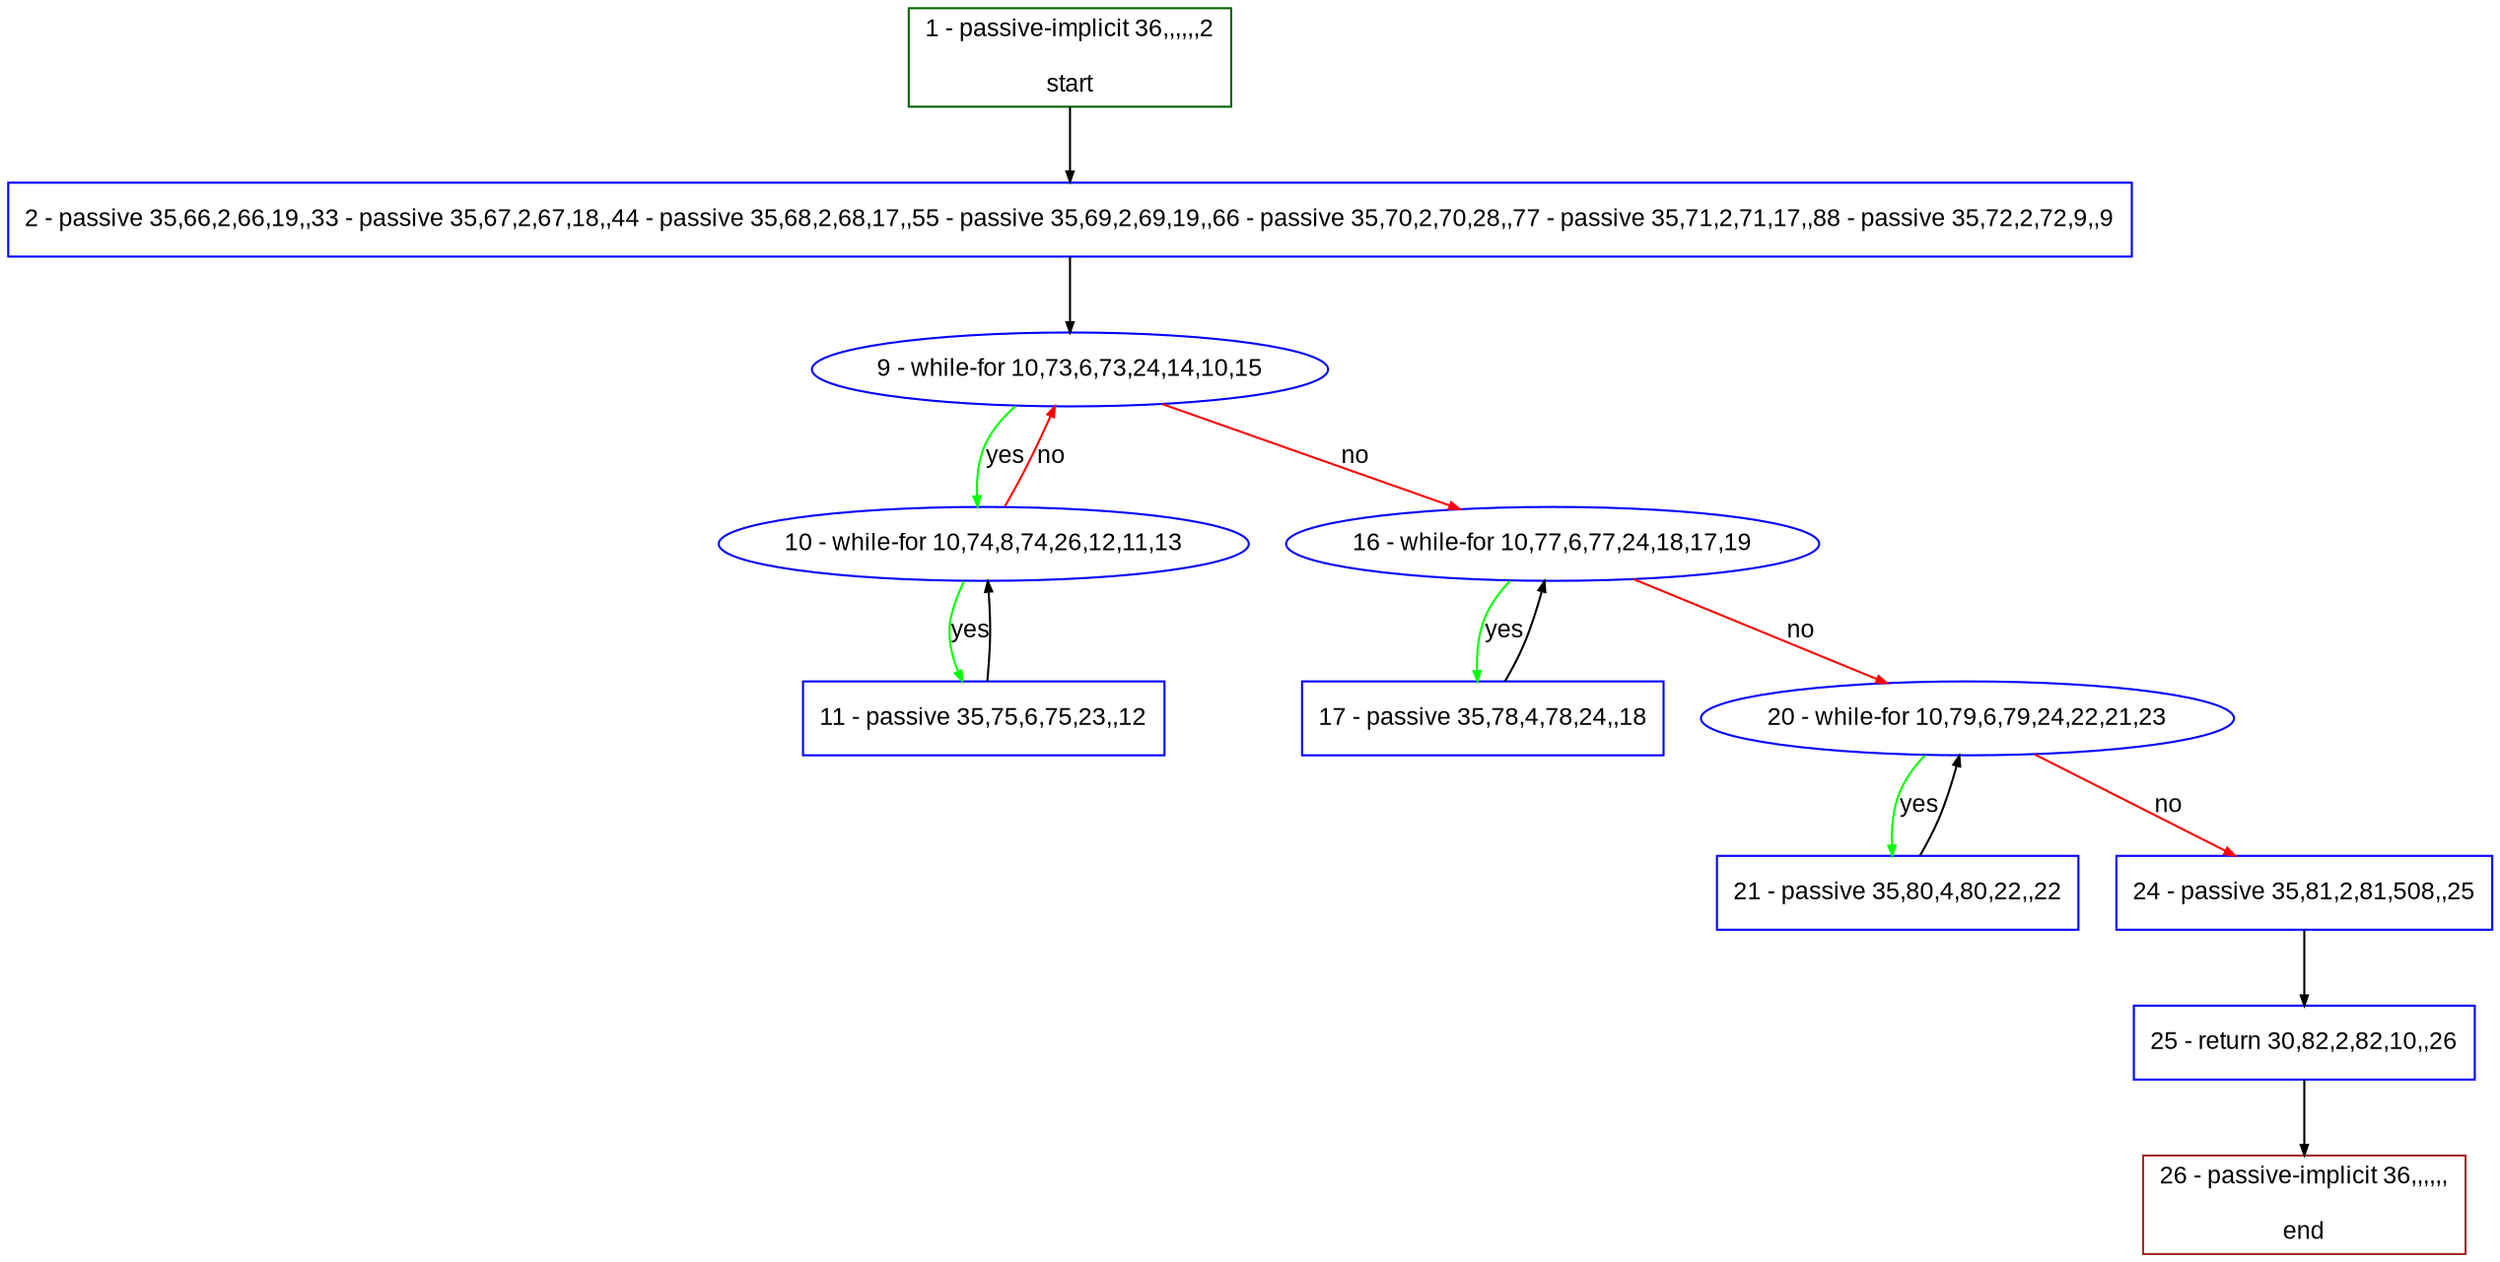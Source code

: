 digraph "" {
  graph [pack="true", label="", fontsize="12", packmode="clust", fontname="Arial", fillcolor="#FFFFCC", bgcolor="white", style="rounded,filled", compound="true"];
  node [node_initialized="no", label="", color="grey", fontsize="12", fillcolor="white", fontname="Arial", style="filled", shape="rectangle", compound="true", fixedsize="false"];
  edge [fontcolor="black", arrowhead="normal", arrowtail="none", arrowsize="0.5", ltail="", label="", color="black", fontsize="12", lhead="", fontname="Arial", dir="forward", compound="true"];
  __N1 [label="2 - passive 35,66,2,66,19,,33 - passive 35,67,2,67,18,,44 - passive 35,68,2,68,17,,55 - passive 35,69,2,69,19,,66 - passive 35,70,2,70,28,,77 - passive 35,71,2,71,17,,88 - passive 35,72,2,72,9,,9", color="#0000ff", fillcolor="#ffffff", style="filled", shape="box"];
  __N2 [label="1 - passive-implicit 36,,,,,,2\n\nstart", color="#006400", fillcolor="#ffffff", style="filled", shape="box"];
  __N3 [label="9 - while-for 10,73,6,73,24,14,10,15", color="#0000ff", fillcolor="#ffffff", style="filled", shape="oval"];
  __N4 [label="10 - while-for 10,74,8,74,26,12,11,13", color="#0000ff", fillcolor="#ffffff", style="filled", shape="oval"];
  __N5 [label="16 - while-for 10,77,6,77,24,18,17,19", color="#0000ff", fillcolor="#ffffff", style="filled", shape="oval"];
  __N6 [label="11 - passive 35,75,6,75,23,,12", color="#0000ff", fillcolor="#ffffff", style="filled", shape="box"];
  __N7 [label="17 - passive 35,78,4,78,24,,18", color="#0000ff", fillcolor="#ffffff", style="filled", shape="box"];
  __N8 [label="20 - while-for 10,79,6,79,24,22,21,23", color="#0000ff", fillcolor="#ffffff", style="filled", shape="oval"];
  __N9 [label="21 - passive 35,80,4,80,22,,22", color="#0000ff", fillcolor="#ffffff", style="filled", shape="box"];
  __N10 [label="24 - passive 35,81,2,81,508,,25", color="#0000ff", fillcolor="#ffffff", style="filled", shape="box"];
  __N11 [label="25 - return 30,82,2,82,10,,26", color="#0000ff", fillcolor="#ffffff", style="filled", shape="box"];
  __N12 [label="26 - passive-implicit 36,,,,,,\n\nend", color="#a52a2a", fillcolor="#ffffff", style="filled", shape="box"];
  __N2 -> __N1 [arrowhead="normal", arrowtail="none", color="#000000", label="", dir="forward"];
  __N1 -> __N3 [arrowhead="normal", arrowtail="none", color="#000000", label="", dir="forward"];
  __N3 -> __N4 [arrowhead="normal", arrowtail="none", color="#00ff00", label="yes", dir="forward"];
  __N4 -> __N3 [arrowhead="normal", arrowtail="none", color="#ff0000", label="no", dir="forward"];
  __N3 -> __N5 [arrowhead="normal", arrowtail="none", color="#ff0000", label="no", dir="forward"];
  __N4 -> __N6 [arrowhead="normal", arrowtail="none", color="#00ff00", label="yes", dir="forward"];
  __N6 -> __N4 [arrowhead="normal", arrowtail="none", color="#000000", label="", dir="forward"];
  __N5 -> __N7 [arrowhead="normal", arrowtail="none", color="#00ff00", label="yes", dir="forward"];
  __N7 -> __N5 [arrowhead="normal", arrowtail="none", color="#000000", label="", dir="forward"];
  __N5 -> __N8 [arrowhead="normal", arrowtail="none", color="#ff0000", label="no", dir="forward"];
  __N8 -> __N9 [arrowhead="normal", arrowtail="none", color="#00ff00", label="yes", dir="forward"];
  __N9 -> __N8 [arrowhead="normal", arrowtail="none", color="#000000", label="", dir="forward"];
  __N8 -> __N10 [arrowhead="normal", arrowtail="none", color="#ff0000", label="no", dir="forward"];
  __N10 -> __N11 [arrowhead="normal", arrowtail="none", color="#000000", label="", dir="forward"];
  __N11 -> __N12 [arrowhead="normal", arrowtail="none", color="#000000", label="", dir="forward"];
}
